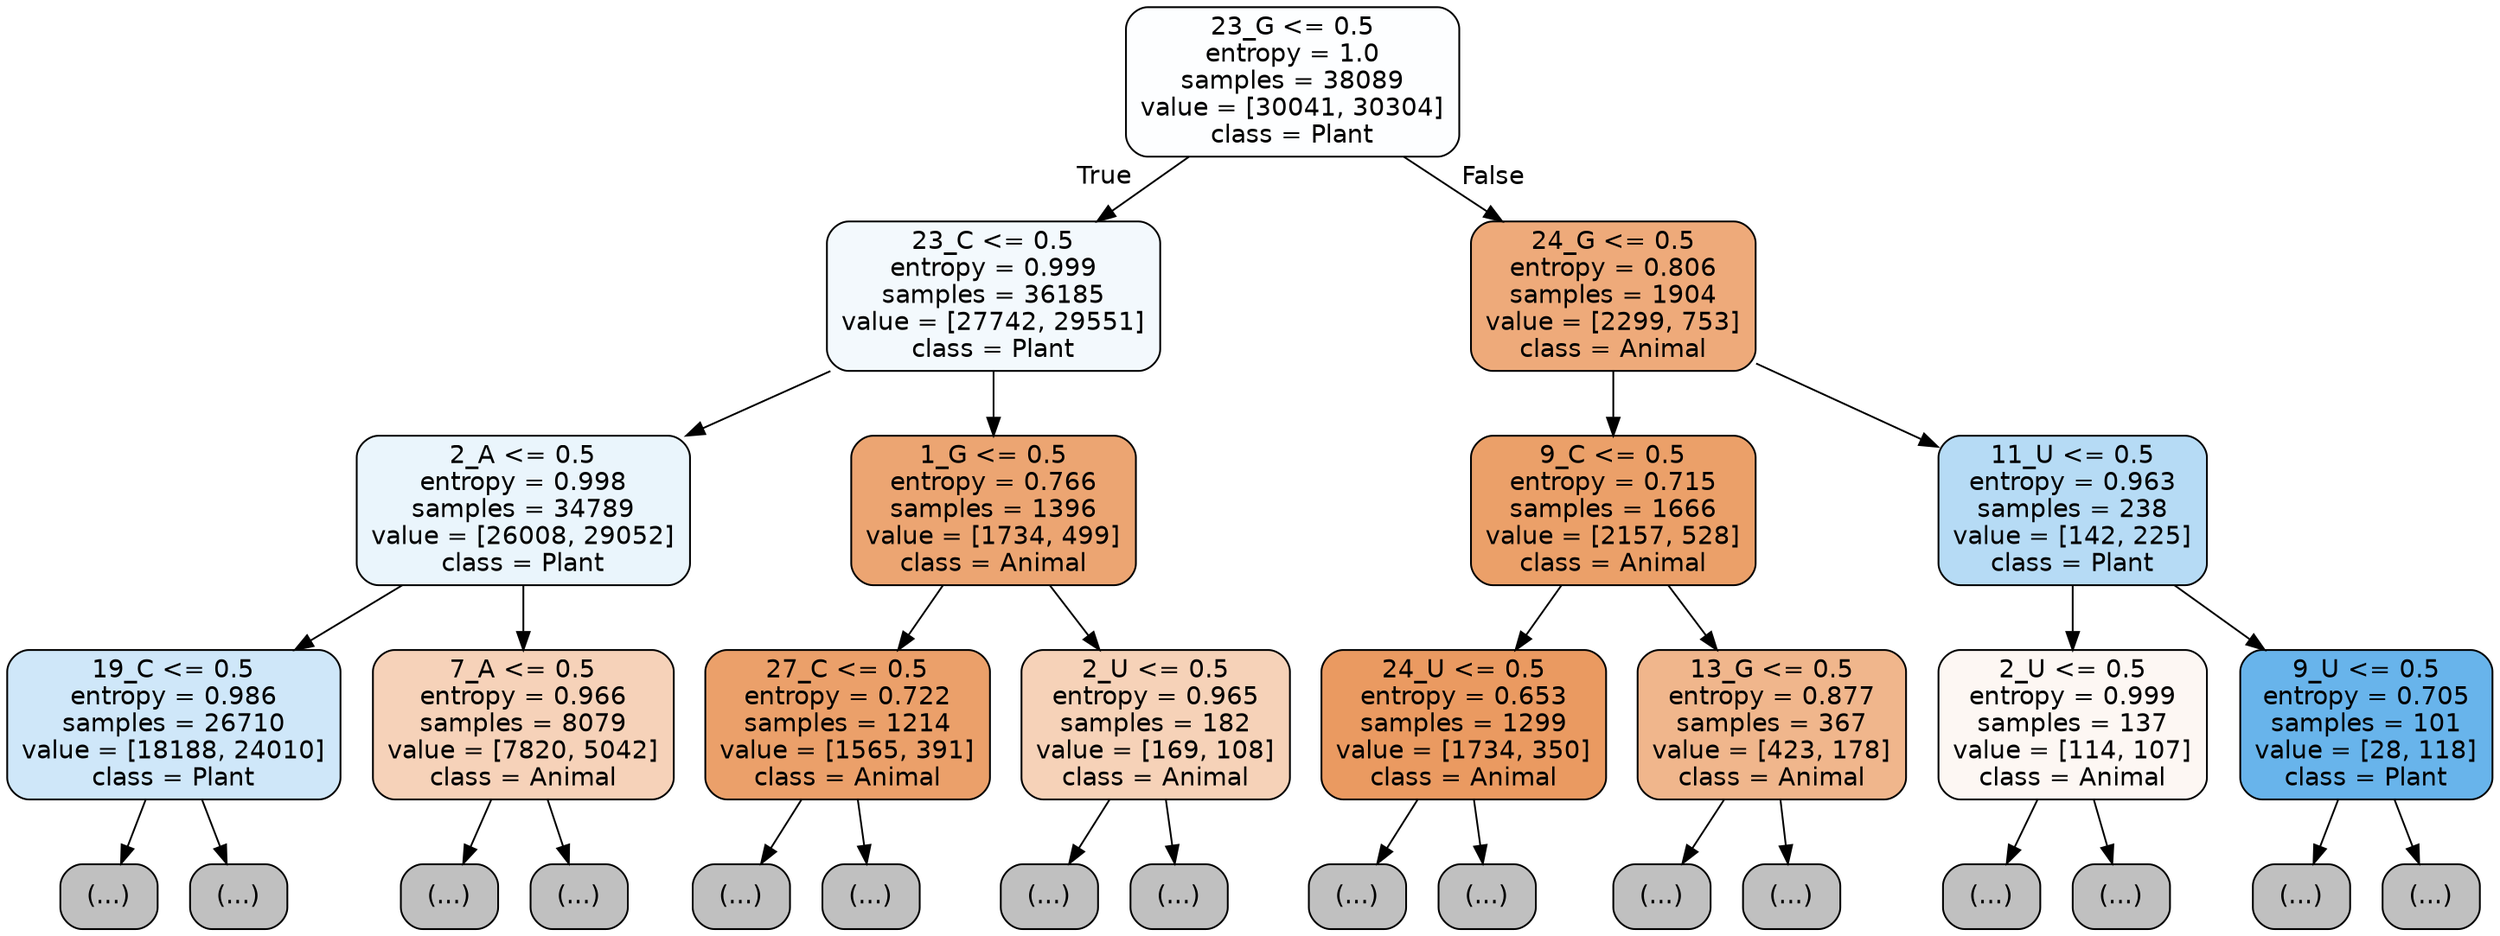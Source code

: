 digraph Tree {
node [shape=box, style="filled, rounded", color="black", fontname="helvetica"] ;
edge [fontname="helvetica"] ;
0 [label="23_G <= 0.5\nentropy = 1.0\nsamples = 38089\nvalue = [30041, 30304]\nclass = Plant", fillcolor="#fdfeff"] ;
1 [label="23_C <= 0.5\nentropy = 0.999\nsamples = 36185\nvalue = [27742, 29551]\nclass = Plant", fillcolor="#f3f9fd"] ;
0 -> 1 [labeldistance=2.5, labelangle=45, headlabel="True"] ;
2 [label="2_A <= 0.5\nentropy = 0.998\nsamples = 34789\nvalue = [26008, 29052]\nclass = Plant", fillcolor="#eaf5fc"] ;
1 -> 2 ;
3 [label="19_C <= 0.5\nentropy = 0.986\nsamples = 26710\nvalue = [18188, 24010]\nclass = Plant", fillcolor="#cfe7f9"] ;
2 -> 3 ;
4 [label="(...)", fillcolor="#C0C0C0"] ;
3 -> 4 ;
8885 [label="(...)", fillcolor="#C0C0C0"] ;
3 -> 8885 ;
11838 [label="7_A <= 0.5\nentropy = 0.966\nsamples = 8079\nvalue = [7820, 5042]\nclass = Animal", fillcolor="#f6d2b9"] ;
2 -> 11838 ;
11839 [label="(...)", fillcolor="#C0C0C0"] ;
11838 -> 11839 ;
14476 [label="(...)", fillcolor="#C0C0C0"] ;
11838 -> 14476 ;
15513 [label="1_G <= 0.5\nentropy = 0.766\nsamples = 1396\nvalue = [1734, 499]\nclass = Animal", fillcolor="#eca572"] ;
1 -> 15513 ;
15514 [label="27_C <= 0.5\nentropy = 0.722\nsamples = 1214\nvalue = [1565, 391]\nclass = Animal", fillcolor="#eba06a"] ;
15513 -> 15514 ;
15515 [label="(...)", fillcolor="#C0C0C0"] ;
15514 -> 15515 ;
16038 [label="(...)", fillcolor="#C0C0C0"] ;
15514 -> 16038 ;
16041 [label="2_U <= 0.5\nentropy = 0.965\nsamples = 182\nvalue = [169, 108]\nclass = Animal", fillcolor="#f6d2b8"] ;
15513 -> 16041 ;
16042 [label="(...)", fillcolor="#C0C0C0"] ;
16041 -> 16042 ;
16133 [label="(...)", fillcolor="#C0C0C0"] ;
16041 -> 16133 ;
16154 [label="24_G <= 0.5\nentropy = 0.806\nsamples = 1904\nvalue = [2299, 753]\nclass = Animal", fillcolor="#eeaa7a"] ;
0 -> 16154 [labeldistance=2.5, labelangle=-45, headlabel="False"] ;
16155 [label="9_C <= 0.5\nentropy = 0.715\nsamples = 1666\nvalue = [2157, 528]\nclass = Animal", fillcolor="#eba069"] ;
16154 -> 16155 ;
16156 [label="24_U <= 0.5\nentropy = 0.653\nsamples = 1299\nvalue = [1734, 350]\nclass = Animal", fillcolor="#ea9a61"] ;
16155 -> 16156 ;
16157 [label="(...)", fillcolor="#C0C0C0"] ;
16156 -> 16157 ;
16536 [label="(...)", fillcolor="#C0C0C0"] ;
16156 -> 16536 ;
16609 [label="13_G <= 0.5\nentropy = 0.877\nsamples = 367\nvalue = [423, 178]\nclass = Animal", fillcolor="#f0b68c"] ;
16155 -> 16609 ;
16610 [label="(...)", fillcolor="#C0C0C0"] ;
16609 -> 16610 ;
16731 [label="(...)", fillcolor="#C0C0C0"] ;
16609 -> 16731 ;
16776 [label="11_U <= 0.5\nentropy = 0.963\nsamples = 238\nvalue = [142, 225]\nclass = Plant", fillcolor="#b6dbf5"] ;
16154 -> 16776 ;
16777 [label="2_U <= 0.5\nentropy = 0.999\nsamples = 137\nvalue = [114, 107]\nclass = Animal", fillcolor="#fdf7f3"] ;
16776 -> 16777 ;
16778 [label="(...)", fillcolor="#C0C0C0"] ;
16777 -> 16778 ;
16841 [label="(...)", fillcolor="#C0C0C0"] ;
16777 -> 16841 ;
16860 [label="9_U <= 0.5\nentropy = 0.705\nsamples = 101\nvalue = [28, 118]\nclass = Plant", fillcolor="#68b4eb"] ;
16776 -> 16860 ;
16861 [label="(...)", fillcolor="#C0C0C0"] ;
16860 -> 16861 ;
16896 [label="(...)", fillcolor="#C0C0C0"] ;
16860 -> 16896 ;
}